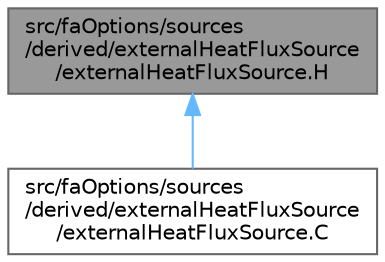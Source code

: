digraph "src/faOptions/sources/derived/externalHeatFluxSource/externalHeatFluxSource.H"
{
 // LATEX_PDF_SIZE
  bgcolor="transparent";
  edge [fontname=Helvetica,fontsize=10,labelfontname=Helvetica,labelfontsize=10];
  node [fontname=Helvetica,fontsize=10,shape=box,height=0.2,width=0.4];
  Node1 [id="Node000001",label="src/faOptions/sources\l/derived/externalHeatFluxSource\l/externalHeatFluxSource.H",height=0.2,width=0.4,color="gray40", fillcolor="grey60", style="filled", fontcolor="black",tooltip=" "];
  Node1 -> Node2 [id="edge1_Node000001_Node000002",dir="back",color="steelblue1",style="solid",tooltip=" "];
  Node2 [id="Node000002",label="src/faOptions/sources\l/derived/externalHeatFluxSource\l/externalHeatFluxSource.C",height=0.2,width=0.4,color="grey40", fillcolor="white", style="filled",URL="$externalHeatFluxSource_8C.html",tooltip=" "];
}
